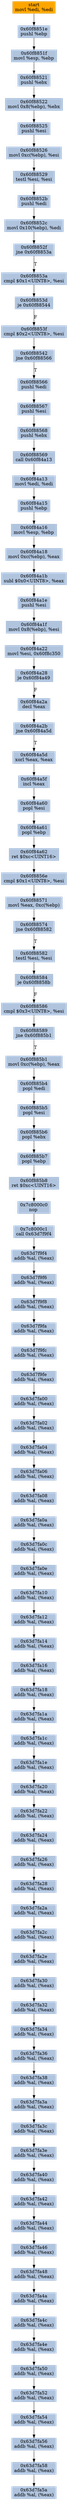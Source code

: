 digraph G {
node[shape=rectangle,style=filled,fillcolor=lightsteelblue,color=lightsteelblue]
bgcolor="transparent"
a0x60f8851cmovl_edi_edi[label="start\nmovl %edi, %edi",color="lightgrey",fillcolor="orange"];
a0x60f8851epushl_ebp[label="0x60f8851e\npushl %ebp"];
a0x60f8851fmovl_esp_ebp[label="0x60f8851f\nmovl %esp, %ebp"];
a0x60f88521pushl_ebx[label="0x60f88521\npushl %ebx"];
a0x60f88522movl_0x8ebp__ebx[label="0x60f88522\nmovl 0x8(%ebp), %ebx"];
a0x60f88525pushl_esi[label="0x60f88525\npushl %esi"];
a0x60f88526movl_0xcebp__esi[label="0x60f88526\nmovl 0xc(%ebp), %esi"];
a0x60f88529testl_esi_esi[label="0x60f88529\ntestl %esi, %esi"];
a0x60f8852bpushl_edi[label="0x60f8852b\npushl %edi"];
a0x60f8852cmovl_0x10ebp__edi[label="0x60f8852c\nmovl 0x10(%ebp), %edi"];
a0x60f8852fjne_0x60f8853a[label="0x60f8852f\njne 0x60f8853a"];
a0x60f8853acmpl_0x1UINT8_esi[label="0x60f8853a\ncmpl $0x1<UINT8>, %esi"];
a0x60f8853dje_0x60f88544[label="0x60f8853d\nje 0x60f88544"];
a0x60f8853fcmpl_0x2UINT8_esi[label="0x60f8853f\ncmpl $0x2<UINT8>, %esi"];
a0x60f88542jne_0x60f88566[label="0x60f88542\njne 0x60f88566"];
a0x60f88566pushl_edi[label="0x60f88566\npushl %edi"];
a0x60f88567pushl_esi[label="0x60f88567\npushl %esi"];
a0x60f88568pushl_ebx[label="0x60f88568\npushl %ebx"];
a0x60f88569call_0x60f84a13[label="0x60f88569\ncall 0x60f84a13"];
a0x60f84a13movl_edi_edi[label="0x60f84a13\nmovl %edi, %edi"];
a0x60f84a15pushl_ebp[label="0x60f84a15\npushl %ebp"];
a0x60f84a16movl_esp_ebp[label="0x60f84a16\nmovl %esp, %ebp"];
a0x60f84a18movl_0xcebp__eax[label="0x60f84a18\nmovl 0xc(%ebp), %eax"];
a0x60f84a1bsubl_0x0UINT8_eax[label="0x60f84a1b\nsubl $0x0<UINT8>, %eax"];
a0x60f84a1epushl_esi[label="0x60f84a1e\npushl %esi"];
a0x60f84a1fmovl_0x8ebp__esi[label="0x60f84a1f\nmovl 0x8(%ebp), %esi"];
a0x60f84a22movl_esi_0x60f8c350[label="0x60f84a22\nmovl %esi, 0x60f8c350"];
a0x60f84a28je_0x60f84a49[label="0x60f84a28\nje 0x60f84a49"];
a0x60f84a2adecl_eax[label="0x60f84a2a\ndecl %eax"];
a0x60f84a2bjne_0x60f84a5d[label="0x60f84a2b\njne 0x60f84a5d"];
a0x60f84a5dxorl_eax_eax[label="0x60f84a5d\nxorl %eax, %eax"];
a0x60f84a5fincl_eax[label="0x60f84a5f\nincl %eax"];
a0x60f84a60popl_esi[label="0x60f84a60\npopl %esi"];
a0x60f84a61popl_ebp[label="0x60f84a61\npopl %ebp"];
a0x60f84a62ret_0xcUINT16[label="0x60f84a62\nret $0xc<UINT16>"];
a0x60f8856ecmpl_0x1UINT8_esi[label="0x60f8856e\ncmpl $0x1<UINT8>, %esi"];
a0x60f88571movl_eax_0xcebp_[label="0x60f88571\nmovl %eax, 0xc(%ebp)"];
a0x60f88574jne_0x60f88582[label="0x60f88574\njne 0x60f88582"];
a0x60f88582testl_esi_esi[label="0x60f88582\ntestl %esi, %esi"];
a0x60f88584je_0x60f8858b[label="0x60f88584\nje 0x60f8858b"];
a0x60f88586cmpl_0x3UINT8_esi[label="0x60f88586\ncmpl $0x3<UINT8>, %esi"];
a0x60f88589jne_0x60f885b1[label="0x60f88589\njne 0x60f885b1"];
a0x60f885b1movl_0xcebp__eax[label="0x60f885b1\nmovl 0xc(%ebp), %eax"];
a0x60f885b4popl_edi[label="0x60f885b4\npopl %edi"];
a0x60f885b5popl_esi[label="0x60f885b5\npopl %esi"];
a0x60f885b6popl_ebx[label="0x60f885b6\npopl %ebx"];
a0x60f885b7popl_ebp[label="0x60f885b7\npopl %ebp"];
a0x60f885b8ret_0xcUINT16[label="0x60f885b8\nret $0xc<UINT16>"];
a0x7c8000c0nop_[label="0x7c8000c0\nnop "];
a0x7c8000c1call_0x63d7f9f4[label="0x7c8000c1\ncall 0x63d7f9f4"];
a0x63d7f9f4addb_al_eax_[label="0x63d7f9f4\naddb %al, (%eax)"];
a0x63d7f9f6addb_al_eax_[label="0x63d7f9f6\naddb %al, (%eax)"];
a0x63d7f9f8addb_al_eax_[label="0x63d7f9f8\naddb %al, (%eax)"];
a0x63d7f9faaddb_al_eax_[label="0x63d7f9fa\naddb %al, (%eax)"];
a0x63d7f9fcaddb_al_eax_[label="0x63d7f9fc\naddb %al, (%eax)"];
a0x63d7f9feaddb_al_eax_[label="0x63d7f9fe\naddb %al, (%eax)"];
a0x63d7fa00addb_al_eax_[label="0x63d7fa00\naddb %al, (%eax)"];
a0x63d7fa02addb_al_eax_[label="0x63d7fa02\naddb %al, (%eax)"];
a0x63d7fa04addb_al_eax_[label="0x63d7fa04\naddb %al, (%eax)"];
a0x63d7fa06addb_al_eax_[label="0x63d7fa06\naddb %al, (%eax)"];
a0x63d7fa08addb_al_eax_[label="0x63d7fa08\naddb %al, (%eax)"];
a0x63d7fa0aaddb_al_eax_[label="0x63d7fa0a\naddb %al, (%eax)"];
a0x63d7fa0caddb_al_eax_[label="0x63d7fa0c\naddb %al, (%eax)"];
a0x63d7fa0eaddb_al_eax_[label="0x63d7fa0e\naddb %al, (%eax)"];
a0x63d7fa10addb_al_eax_[label="0x63d7fa10\naddb %al, (%eax)"];
a0x63d7fa12addb_al_eax_[label="0x63d7fa12\naddb %al, (%eax)"];
a0x63d7fa14addb_al_eax_[label="0x63d7fa14\naddb %al, (%eax)"];
a0x63d7fa16addb_al_eax_[label="0x63d7fa16\naddb %al, (%eax)"];
a0x63d7fa18addb_al_eax_[label="0x63d7fa18\naddb %al, (%eax)"];
a0x63d7fa1aaddb_al_eax_[label="0x63d7fa1a\naddb %al, (%eax)"];
a0x63d7fa1caddb_al_eax_[label="0x63d7fa1c\naddb %al, (%eax)"];
a0x63d7fa1eaddb_al_eax_[label="0x63d7fa1e\naddb %al, (%eax)"];
a0x63d7fa20addb_al_eax_[label="0x63d7fa20\naddb %al, (%eax)"];
a0x63d7fa22addb_al_eax_[label="0x63d7fa22\naddb %al, (%eax)"];
a0x63d7fa24addb_al_eax_[label="0x63d7fa24\naddb %al, (%eax)"];
a0x63d7fa26addb_al_eax_[label="0x63d7fa26\naddb %al, (%eax)"];
a0x63d7fa28addb_al_eax_[label="0x63d7fa28\naddb %al, (%eax)"];
a0x63d7fa2aaddb_al_eax_[label="0x63d7fa2a\naddb %al, (%eax)"];
a0x63d7fa2caddb_al_eax_[label="0x63d7fa2c\naddb %al, (%eax)"];
a0x63d7fa2eaddb_al_eax_[label="0x63d7fa2e\naddb %al, (%eax)"];
a0x63d7fa30addb_al_eax_[label="0x63d7fa30\naddb %al, (%eax)"];
a0x63d7fa32addb_al_eax_[label="0x63d7fa32\naddb %al, (%eax)"];
a0x63d7fa34addb_al_eax_[label="0x63d7fa34\naddb %al, (%eax)"];
a0x63d7fa36addb_al_eax_[label="0x63d7fa36\naddb %al, (%eax)"];
a0x63d7fa38addb_al_eax_[label="0x63d7fa38\naddb %al, (%eax)"];
a0x63d7fa3aaddb_al_eax_[label="0x63d7fa3a\naddb %al, (%eax)"];
a0x63d7fa3caddb_al_eax_[label="0x63d7fa3c\naddb %al, (%eax)"];
a0x63d7fa3eaddb_al_eax_[label="0x63d7fa3e\naddb %al, (%eax)"];
a0x63d7fa40addb_al_eax_[label="0x63d7fa40\naddb %al, (%eax)"];
a0x63d7fa42addb_al_eax_[label="0x63d7fa42\naddb %al, (%eax)"];
a0x63d7fa44addb_al_eax_[label="0x63d7fa44\naddb %al, (%eax)"];
a0x63d7fa46addb_al_eax_[label="0x63d7fa46\naddb %al, (%eax)"];
a0x63d7fa48addb_al_eax_[label="0x63d7fa48\naddb %al, (%eax)"];
a0x63d7fa4aaddb_al_eax_[label="0x63d7fa4a\naddb %al, (%eax)"];
a0x63d7fa4caddb_al_eax_[label="0x63d7fa4c\naddb %al, (%eax)"];
a0x63d7fa4eaddb_al_eax_[label="0x63d7fa4e\naddb %al, (%eax)"];
a0x63d7fa50addb_al_eax_[label="0x63d7fa50\naddb %al, (%eax)"];
a0x63d7fa52addb_al_eax_[label="0x63d7fa52\naddb %al, (%eax)"];
a0x63d7fa54addb_al_eax_[label="0x63d7fa54\naddb %al, (%eax)"];
a0x63d7fa56addb_al_eax_[label="0x63d7fa56\naddb %al, (%eax)"];
a0x63d7fa58addb_al_eax_[label="0x63d7fa58\naddb %al, (%eax)"];
a0x63d7fa5aaddb_al_eax_[label="0x63d7fa5a\naddb %al, (%eax)"];
a0x60f8851cmovl_edi_edi -> a0x60f8851epushl_ebp [color="#000000"];
a0x60f8851epushl_ebp -> a0x60f8851fmovl_esp_ebp [color="#000000"];
a0x60f8851fmovl_esp_ebp -> a0x60f88521pushl_ebx [color="#000000"];
a0x60f88521pushl_ebx -> a0x60f88522movl_0x8ebp__ebx [color="#000000"];
a0x60f88522movl_0x8ebp__ebx -> a0x60f88525pushl_esi [color="#000000"];
a0x60f88525pushl_esi -> a0x60f88526movl_0xcebp__esi [color="#000000"];
a0x60f88526movl_0xcebp__esi -> a0x60f88529testl_esi_esi [color="#000000"];
a0x60f88529testl_esi_esi -> a0x60f8852bpushl_edi [color="#000000"];
a0x60f8852bpushl_edi -> a0x60f8852cmovl_0x10ebp__edi [color="#000000"];
a0x60f8852cmovl_0x10ebp__edi -> a0x60f8852fjne_0x60f8853a [color="#000000"];
a0x60f8852fjne_0x60f8853a -> a0x60f8853acmpl_0x1UINT8_esi [color="#000000",label="T"];
a0x60f8853acmpl_0x1UINT8_esi -> a0x60f8853dje_0x60f88544 [color="#000000"];
a0x60f8853dje_0x60f88544 -> a0x60f8853fcmpl_0x2UINT8_esi [color="#000000",label="F"];
a0x60f8853fcmpl_0x2UINT8_esi -> a0x60f88542jne_0x60f88566 [color="#000000"];
a0x60f88542jne_0x60f88566 -> a0x60f88566pushl_edi [color="#000000",label="T"];
a0x60f88566pushl_edi -> a0x60f88567pushl_esi [color="#000000"];
a0x60f88567pushl_esi -> a0x60f88568pushl_ebx [color="#000000"];
a0x60f88568pushl_ebx -> a0x60f88569call_0x60f84a13 [color="#000000"];
a0x60f88569call_0x60f84a13 -> a0x60f84a13movl_edi_edi [color="#000000"];
a0x60f84a13movl_edi_edi -> a0x60f84a15pushl_ebp [color="#000000"];
a0x60f84a15pushl_ebp -> a0x60f84a16movl_esp_ebp [color="#000000"];
a0x60f84a16movl_esp_ebp -> a0x60f84a18movl_0xcebp__eax [color="#000000"];
a0x60f84a18movl_0xcebp__eax -> a0x60f84a1bsubl_0x0UINT8_eax [color="#000000"];
a0x60f84a1bsubl_0x0UINT8_eax -> a0x60f84a1epushl_esi [color="#000000"];
a0x60f84a1epushl_esi -> a0x60f84a1fmovl_0x8ebp__esi [color="#000000"];
a0x60f84a1fmovl_0x8ebp__esi -> a0x60f84a22movl_esi_0x60f8c350 [color="#000000"];
a0x60f84a22movl_esi_0x60f8c350 -> a0x60f84a28je_0x60f84a49 [color="#000000"];
a0x60f84a28je_0x60f84a49 -> a0x60f84a2adecl_eax [color="#000000",label="F"];
a0x60f84a2adecl_eax -> a0x60f84a2bjne_0x60f84a5d [color="#000000"];
a0x60f84a2bjne_0x60f84a5d -> a0x60f84a5dxorl_eax_eax [color="#000000",label="T"];
a0x60f84a5dxorl_eax_eax -> a0x60f84a5fincl_eax [color="#000000"];
a0x60f84a5fincl_eax -> a0x60f84a60popl_esi [color="#000000"];
a0x60f84a60popl_esi -> a0x60f84a61popl_ebp [color="#000000"];
a0x60f84a61popl_ebp -> a0x60f84a62ret_0xcUINT16 [color="#000000"];
a0x60f84a62ret_0xcUINT16 -> a0x60f8856ecmpl_0x1UINT8_esi [color="#000000"];
a0x60f8856ecmpl_0x1UINT8_esi -> a0x60f88571movl_eax_0xcebp_ [color="#000000"];
a0x60f88571movl_eax_0xcebp_ -> a0x60f88574jne_0x60f88582 [color="#000000"];
a0x60f88574jne_0x60f88582 -> a0x60f88582testl_esi_esi [color="#000000",label="T"];
a0x60f88582testl_esi_esi -> a0x60f88584je_0x60f8858b [color="#000000"];
a0x60f88584je_0x60f8858b -> a0x60f88586cmpl_0x3UINT8_esi [color="#000000",label="F"];
a0x60f88586cmpl_0x3UINT8_esi -> a0x60f88589jne_0x60f885b1 [color="#000000"];
a0x60f88589jne_0x60f885b1 -> a0x60f885b1movl_0xcebp__eax [color="#000000",label="T"];
a0x60f885b1movl_0xcebp__eax -> a0x60f885b4popl_edi [color="#000000"];
a0x60f885b4popl_edi -> a0x60f885b5popl_esi [color="#000000"];
a0x60f885b5popl_esi -> a0x60f885b6popl_ebx [color="#000000"];
a0x60f885b6popl_ebx -> a0x60f885b7popl_ebp [color="#000000"];
a0x60f885b7popl_ebp -> a0x60f885b8ret_0xcUINT16 [color="#000000"];
a0x60f885b8ret_0xcUINT16 -> a0x7c8000c0nop_ [color="#000000"];
a0x7c8000c0nop_ -> a0x7c8000c1call_0x63d7f9f4 [color="#000000"];
a0x7c8000c1call_0x63d7f9f4 -> a0x63d7f9f4addb_al_eax_ [color="#000000"];
a0x63d7f9f4addb_al_eax_ -> a0x63d7f9f6addb_al_eax_ [color="#000000"];
a0x63d7f9f6addb_al_eax_ -> a0x63d7f9f8addb_al_eax_ [color="#000000"];
a0x63d7f9f8addb_al_eax_ -> a0x63d7f9faaddb_al_eax_ [color="#000000"];
a0x63d7f9faaddb_al_eax_ -> a0x63d7f9fcaddb_al_eax_ [color="#000000"];
a0x63d7f9fcaddb_al_eax_ -> a0x63d7f9feaddb_al_eax_ [color="#000000"];
a0x63d7f9feaddb_al_eax_ -> a0x63d7fa00addb_al_eax_ [color="#000000"];
a0x63d7fa00addb_al_eax_ -> a0x63d7fa02addb_al_eax_ [color="#000000"];
a0x63d7fa02addb_al_eax_ -> a0x63d7fa04addb_al_eax_ [color="#000000"];
a0x63d7fa04addb_al_eax_ -> a0x63d7fa06addb_al_eax_ [color="#000000"];
a0x63d7fa06addb_al_eax_ -> a0x63d7fa08addb_al_eax_ [color="#000000"];
a0x63d7fa08addb_al_eax_ -> a0x63d7fa0aaddb_al_eax_ [color="#000000"];
a0x63d7fa0aaddb_al_eax_ -> a0x63d7fa0caddb_al_eax_ [color="#000000"];
a0x63d7fa0caddb_al_eax_ -> a0x63d7fa0eaddb_al_eax_ [color="#000000"];
a0x63d7fa0eaddb_al_eax_ -> a0x63d7fa10addb_al_eax_ [color="#000000"];
a0x63d7fa10addb_al_eax_ -> a0x63d7fa12addb_al_eax_ [color="#000000"];
a0x63d7fa12addb_al_eax_ -> a0x63d7fa14addb_al_eax_ [color="#000000"];
a0x63d7fa14addb_al_eax_ -> a0x63d7fa16addb_al_eax_ [color="#000000"];
a0x63d7fa16addb_al_eax_ -> a0x63d7fa18addb_al_eax_ [color="#000000"];
a0x63d7fa18addb_al_eax_ -> a0x63d7fa1aaddb_al_eax_ [color="#000000"];
a0x63d7fa1aaddb_al_eax_ -> a0x63d7fa1caddb_al_eax_ [color="#000000"];
a0x63d7fa1caddb_al_eax_ -> a0x63d7fa1eaddb_al_eax_ [color="#000000"];
a0x63d7fa1eaddb_al_eax_ -> a0x63d7fa20addb_al_eax_ [color="#000000"];
a0x63d7fa20addb_al_eax_ -> a0x63d7fa22addb_al_eax_ [color="#000000"];
a0x63d7fa22addb_al_eax_ -> a0x63d7fa24addb_al_eax_ [color="#000000"];
a0x63d7fa24addb_al_eax_ -> a0x63d7fa26addb_al_eax_ [color="#000000"];
a0x63d7fa26addb_al_eax_ -> a0x63d7fa28addb_al_eax_ [color="#000000"];
a0x63d7fa28addb_al_eax_ -> a0x63d7fa2aaddb_al_eax_ [color="#000000"];
a0x63d7fa2aaddb_al_eax_ -> a0x63d7fa2caddb_al_eax_ [color="#000000"];
a0x63d7fa2caddb_al_eax_ -> a0x63d7fa2eaddb_al_eax_ [color="#000000"];
a0x63d7fa2eaddb_al_eax_ -> a0x63d7fa30addb_al_eax_ [color="#000000"];
a0x63d7fa30addb_al_eax_ -> a0x63d7fa32addb_al_eax_ [color="#000000"];
a0x63d7fa32addb_al_eax_ -> a0x63d7fa34addb_al_eax_ [color="#000000"];
a0x63d7fa34addb_al_eax_ -> a0x63d7fa36addb_al_eax_ [color="#000000"];
a0x63d7fa36addb_al_eax_ -> a0x63d7fa38addb_al_eax_ [color="#000000"];
a0x63d7fa38addb_al_eax_ -> a0x63d7fa3aaddb_al_eax_ [color="#000000"];
a0x63d7fa3aaddb_al_eax_ -> a0x63d7fa3caddb_al_eax_ [color="#000000"];
a0x63d7fa3caddb_al_eax_ -> a0x63d7fa3eaddb_al_eax_ [color="#000000"];
a0x63d7fa3eaddb_al_eax_ -> a0x63d7fa40addb_al_eax_ [color="#000000"];
a0x63d7fa40addb_al_eax_ -> a0x63d7fa42addb_al_eax_ [color="#000000"];
a0x63d7fa42addb_al_eax_ -> a0x63d7fa44addb_al_eax_ [color="#000000"];
a0x63d7fa44addb_al_eax_ -> a0x63d7fa46addb_al_eax_ [color="#000000"];
a0x63d7fa46addb_al_eax_ -> a0x63d7fa48addb_al_eax_ [color="#000000"];
a0x63d7fa48addb_al_eax_ -> a0x63d7fa4aaddb_al_eax_ [color="#000000"];
a0x63d7fa4aaddb_al_eax_ -> a0x63d7fa4caddb_al_eax_ [color="#000000"];
a0x63d7fa4caddb_al_eax_ -> a0x63d7fa4eaddb_al_eax_ [color="#000000"];
a0x63d7fa4eaddb_al_eax_ -> a0x63d7fa50addb_al_eax_ [color="#000000"];
a0x63d7fa50addb_al_eax_ -> a0x63d7fa52addb_al_eax_ [color="#000000"];
a0x63d7fa52addb_al_eax_ -> a0x63d7fa54addb_al_eax_ [color="#000000"];
a0x63d7fa54addb_al_eax_ -> a0x63d7fa56addb_al_eax_ [color="#000000"];
a0x63d7fa56addb_al_eax_ -> a0x63d7fa58addb_al_eax_ [color="#000000"];
a0x63d7fa58addb_al_eax_ -> a0x63d7fa5aaddb_al_eax_ [color="#000000"];
}
